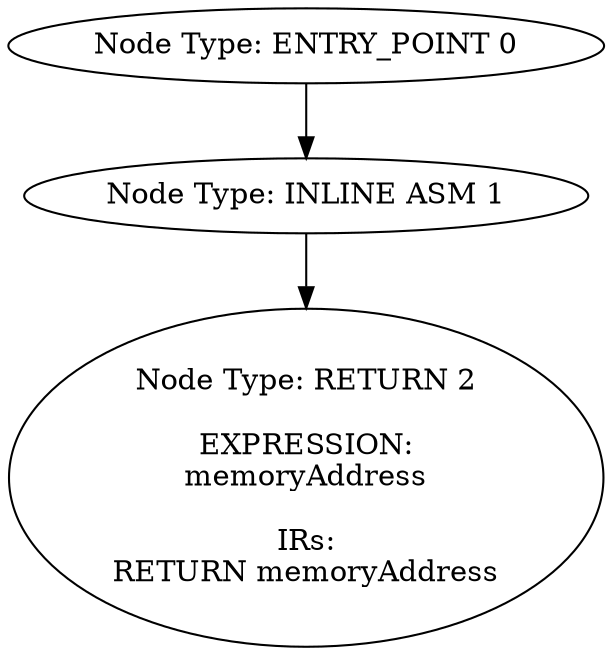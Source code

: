 digraph{
0[label="Node Type: ENTRY_POINT 0
"];
0->1;
1[label="Node Type: INLINE ASM 1
"];
1->2;
2[label="Node Type: RETURN 2

EXPRESSION:
memoryAddress

IRs:
RETURN memoryAddress"];
}
